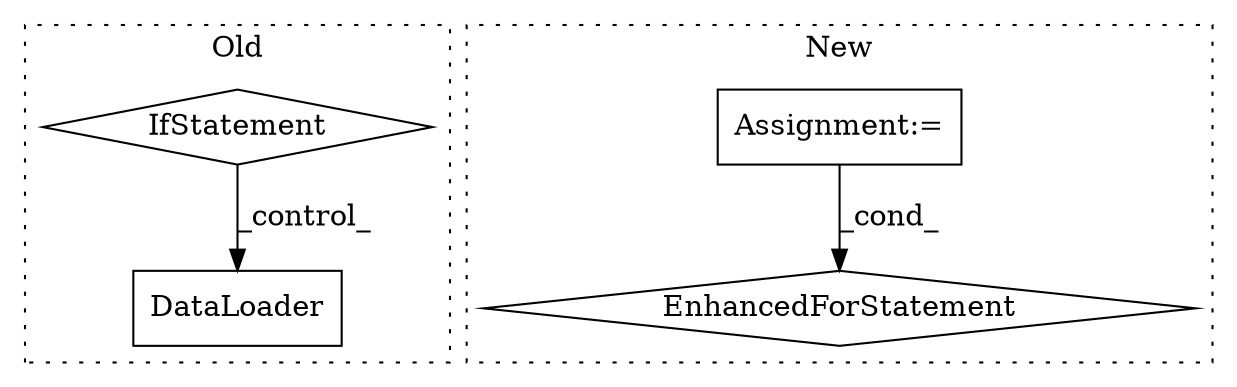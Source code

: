 digraph G {
subgraph cluster0 {
1 [label="DataLoader" a="32" s="733,773" l="11,1" shape="box"];
4 [label="IfStatement" a="25" s="617,629" l="4,2" shape="diamond"];
label = "Old";
style="dotted";
}
subgraph cluster1 {
2 [label="EnhancedForStatement" a="70" s="1213,1293" l="57,2" shape="diamond"];
3 [label="Assignment:=" a="7" s="1213,1293" l="57,2" shape="box"];
label = "New";
style="dotted";
}
3 -> 2 [label="_cond_"];
4 -> 1 [label="_control_"];
}